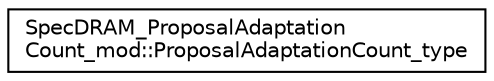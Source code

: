 digraph "Graphical Class Hierarchy"
{
 // LATEX_PDF_SIZE
  edge [fontname="Helvetica",fontsize="10",labelfontname="Helvetica",labelfontsize="10"];
  node [fontname="Helvetica",fontsize="10",shape=record];
  rankdir="LR";
  Node0 [label="SpecDRAM_ProposalAdaptation\lCount_mod::ProposalAdaptationCount_type",height=0.2,width=0.4,color="black", fillcolor="white", style="filled",URL="$structSpecDRAM__ProposalAdaptationCount__mod_1_1ProposalAdaptationCount__type.html",tooltip=" "];
}
